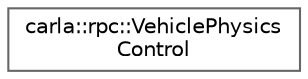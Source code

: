 digraph "类继承关系图"
{
 // INTERACTIVE_SVG=YES
 // LATEX_PDF_SIZE
  bgcolor="transparent";
  edge [fontname=Helvetica,fontsize=10,labelfontname=Helvetica,labelfontsize=10];
  node [fontname=Helvetica,fontsize=10,shape=box,height=0.2,width=0.4];
  rankdir="LR";
  Node0 [id="Node000000",label="carla::rpc::VehiclePhysics\lControl",height=0.2,width=0.4,color="grey40", fillcolor="white", style="filled",URL="$da/d3f/classcarla_1_1rpc_1_1VehiclePhysicsControl.html",tooltip=" "];
}
